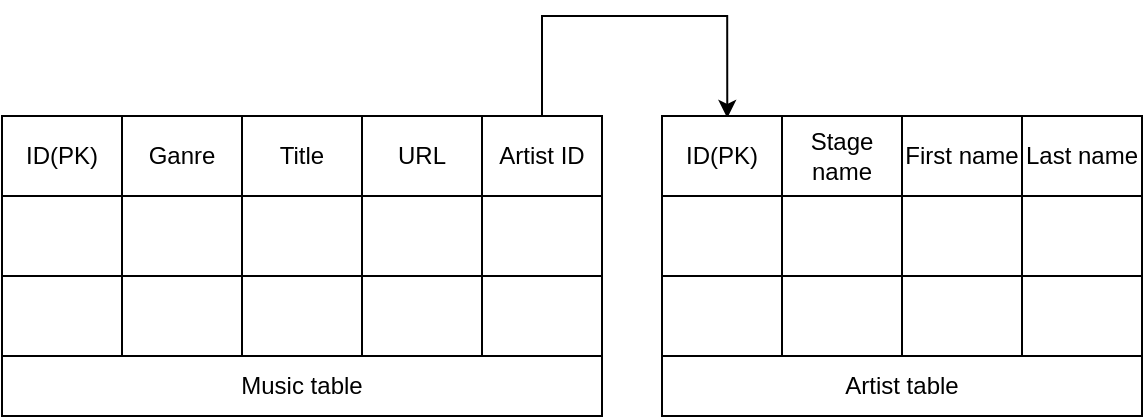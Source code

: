 <mxfile version="14.1.9" type="device"><diagram id="IlP-D4MpiM35ikBqGMbH" name="Page-1"><mxGraphModel dx="782" dy="458" grid="1" gridSize="10" guides="1" tooltips="1" connect="1" arrows="1" fold="1" page="1" pageScale="1" pageWidth="850" pageHeight="1100" math="0" shadow="0"><root><mxCell id="0"/><mxCell id="1" parent="0"/><mxCell id="t7o9kwBDRbdVJ0tchqQz-1" value="" style="shape=table;html=1;whiteSpace=wrap;startSize=0;container=1;collapsible=0;childLayout=tableLayout;" vertex="1" parent="1"><mxGeometry x="80" y="80" width="300" height="120" as="geometry"/></mxCell><mxCell id="t7o9kwBDRbdVJ0tchqQz-2" value="" style="shape=partialRectangle;html=1;whiteSpace=wrap;collapsible=0;dropTarget=0;pointerEvents=0;fillColor=none;top=0;left=0;bottom=0;right=0;points=[[0,0.5],[1,0.5]];portConstraint=eastwest;" vertex="1" parent="t7o9kwBDRbdVJ0tchqQz-1"><mxGeometry width="300" height="40" as="geometry"/></mxCell><mxCell id="t7o9kwBDRbdVJ0tchqQz-3" value="ID(PK)" style="shape=partialRectangle;html=1;whiteSpace=wrap;connectable=0;fillColor=none;top=0;left=0;bottom=0;right=0;overflow=hidden;" vertex="1" parent="t7o9kwBDRbdVJ0tchqQz-2"><mxGeometry width="60" height="40" as="geometry"/></mxCell><mxCell id="t7o9kwBDRbdVJ0tchqQz-4" value="Ganre" style="shape=partialRectangle;html=1;whiteSpace=wrap;connectable=0;fillColor=none;top=0;left=0;bottom=0;right=0;overflow=hidden;" vertex="1" parent="t7o9kwBDRbdVJ0tchqQz-2"><mxGeometry x="60" width="60" height="40" as="geometry"/></mxCell><mxCell id="t7o9kwBDRbdVJ0tchqQz-5" value="Title" style="shape=partialRectangle;html=1;whiteSpace=wrap;connectable=0;fillColor=none;top=0;left=0;bottom=0;right=0;overflow=hidden;" vertex="1" parent="t7o9kwBDRbdVJ0tchqQz-2"><mxGeometry x="120" width="60" height="40" as="geometry"/></mxCell><mxCell id="t7o9kwBDRbdVJ0tchqQz-80" value="URL" style="shape=partialRectangle;html=1;whiteSpace=wrap;connectable=0;fillColor=none;top=0;left=0;bottom=0;right=0;overflow=hidden;" vertex="1" parent="t7o9kwBDRbdVJ0tchqQz-2"><mxGeometry x="180" width="60" height="40" as="geometry"/></mxCell><mxCell id="t7o9kwBDRbdVJ0tchqQz-77" style="shape=partialRectangle;html=1;whiteSpace=wrap;connectable=0;fillColor=none;top=0;left=0;bottom=0;right=0;overflow=hidden;" vertex="1" parent="t7o9kwBDRbdVJ0tchqQz-2"><mxGeometry x="240" width="60" height="40" as="geometry"/></mxCell><mxCell id="t7o9kwBDRbdVJ0tchqQz-6" value="" style="shape=partialRectangle;html=1;whiteSpace=wrap;collapsible=0;dropTarget=0;pointerEvents=0;fillColor=none;top=0;left=0;bottom=0;right=0;points=[[0,0.5],[1,0.5]];portConstraint=eastwest;" vertex="1" parent="t7o9kwBDRbdVJ0tchqQz-1"><mxGeometry y="40" width="300" height="40" as="geometry"/></mxCell><mxCell id="t7o9kwBDRbdVJ0tchqQz-7" value="" style="shape=partialRectangle;html=1;whiteSpace=wrap;connectable=0;fillColor=none;top=0;left=0;bottom=0;right=0;overflow=hidden;" vertex="1" parent="t7o9kwBDRbdVJ0tchqQz-6"><mxGeometry width="60" height="40" as="geometry"/></mxCell><mxCell id="t7o9kwBDRbdVJ0tchqQz-8" value="" style="shape=partialRectangle;html=1;whiteSpace=wrap;connectable=0;fillColor=none;top=0;left=0;bottom=0;right=0;overflow=hidden;" vertex="1" parent="t7o9kwBDRbdVJ0tchqQz-6"><mxGeometry x="60" width="60" height="40" as="geometry"/></mxCell><mxCell id="t7o9kwBDRbdVJ0tchqQz-9" value="" style="shape=partialRectangle;html=1;whiteSpace=wrap;connectable=0;fillColor=none;top=0;left=0;bottom=0;right=0;overflow=hidden;" vertex="1" parent="t7o9kwBDRbdVJ0tchqQz-6"><mxGeometry x="120" width="60" height="40" as="geometry"/></mxCell><mxCell id="t7o9kwBDRbdVJ0tchqQz-81" style="shape=partialRectangle;html=1;whiteSpace=wrap;connectable=0;fillColor=none;top=0;left=0;bottom=0;right=0;overflow=hidden;" vertex="1" parent="t7o9kwBDRbdVJ0tchqQz-6"><mxGeometry x="180" width="60" height="40" as="geometry"/></mxCell><mxCell id="t7o9kwBDRbdVJ0tchqQz-78" style="shape=partialRectangle;html=1;whiteSpace=wrap;connectable=0;fillColor=none;top=0;left=0;bottom=0;right=0;overflow=hidden;" vertex="1" parent="t7o9kwBDRbdVJ0tchqQz-6"><mxGeometry x="240" width="60" height="40" as="geometry"/></mxCell><mxCell id="t7o9kwBDRbdVJ0tchqQz-10" value="" style="shape=partialRectangle;html=1;whiteSpace=wrap;collapsible=0;dropTarget=0;pointerEvents=0;fillColor=none;top=0;left=0;bottom=0;right=0;points=[[0,0.5],[1,0.5]];portConstraint=eastwest;" vertex="1" parent="t7o9kwBDRbdVJ0tchqQz-1"><mxGeometry y="80" width="300" height="40" as="geometry"/></mxCell><mxCell id="t7o9kwBDRbdVJ0tchqQz-11" value="" style="shape=partialRectangle;html=1;whiteSpace=wrap;connectable=0;fillColor=none;top=0;left=0;bottom=0;right=0;overflow=hidden;" vertex="1" parent="t7o9kwBDRbdVJ0tchqQz-10"><mxGeometry width="60" height="40" as="geometry"/></mxCell><mxCell id="t7o9kwBDRbdVJ0tchqQz-12" value="" style="shape=partialRectangle;html=1;whiteSpace=wrap;connectable=0;fillColor=none;top=0;left=0;bottom=0;right=0;overflow=hidden;" vertex="1" parent="t7o9kwBDRbdVJ0tchqQz-10"><mxGeometry x="60" width="60" height="40" as="geometry"/></mxCell><mxCell id="t7o9kwBDRbdVJ0tchqQz-13" value="" style="shape=partialRectangle;html=1;whiteSpace=wrap;connectable=0;fillColor=none;top=0;left=0;bottom=0;right=0;overflow=hidden;" vertex="1" parent="t7o9kwBDRbdVJ0tchqQz-10"><mxGeometry x="120" width="60" height="40" as="geometry"/></mxCell><mxCell id="t7o9kwBDRbdVJ0tchqQz-82" style="shape=partialRectangle;html=1;whiteSpace=wrap;connectable=0;fillColor=none;top=0;left=0;bottom=0;right=0;overflow=hidden;" vertex="1" parent="t7o9kwBDRbdVJ0tchqQz-10"><mxGeometry x="180" width="60" height="40" as="geometry"/></mxCell><mxCell id="t7o9kwBDRbdVJ0tchqQz-79" style="shape=partialRectangle;html=1;whiteSpace=wrap;connectable=0;fillColor=none;top=0;left=0;bottom=0;right=0;overflow=hidden;" vertex="1" parent="t7o9kwBDRbdVJ0tchqQz-10"><mxGeometry x="240" width="60" height="40" as="geometry"/></mxCell><mxCell id="t7o9kwBDRbdVJ0tchqQz-26" value="Music table" style="rounded=0;whiteSpace=wrap;html=1;" vertex="1" parent="1"><mxGeometry x="80" y="200" width="300" height="30" as="geometry"/></mxCell><mxCell id="t7o9kwBDRbdVJ0tchqQz-63" style="edgeStyle=orthogonalEdgeStyle;rounded=0;orthogonalLoop=1;jettySize=auto;html=1;entryX=0.272;entryY=0.025;entryDx=0;entryDy=0;entryPerimeter=0;" edge="1" parent="1" source="t7o9kwBDRbdVJ0tchqQz-27" target="t7o9kwBDRbdVJ0tchqQz-50"><mxGeometry relative="1" as="geometry"><Array as="points"><mxPoint x="350" y="30"/><mxPoint x="443" y="30"/></Array></mxGeometry></mxCell><mxCell id="t7o9kwBDRbdVJ0tchqQz-27" value="Artist ID" style="rounded=0;whiteSpace=wrap;html=1;" vertex="1" parent="1"><mxGeometry x="320" y="80" width="60" height="40" as="geometry"/></mxCell><mxCell id="t7o9kwBDRbdVJ0tchqQz-28" value="" style="rounded=0;whiteSpace=wrap;html=1;" vertex="1" parent="1"><mxGeometry x="260" y="120" width="60" height="40" as="geometry"/></mxCell><mxCell id="t7o9kwBDRbdVJ0tchqQz-29" value="" style="rounded=0;whiteSpace=wrap;html=1;" vertex="1" parent="1"><mxGeometry x="260" y="160" width="60" height="40" as="geometry"/></mxCell><mxCell id="t7o9kwBDRbdVJ0tchqQz-49" value="" style="shape=table;html=1;whiteSpace=wrap;startSize=0;container=1;collapsible=0;childLayout=tableLayout;" vertex="1" parent="1"><mxGeometry x="410" y="80" width="120" height="120" as="geometry"/></mxCell><mxCell id="t7o9kwBDRbdVJ0tchqQz-50" value="" style="shape=partialRectangle;html=1;whiteSpace=wrap;collapsible=0;dropTarget=0;pointerEvents=0;fillColor=none;top=0;left=0;bottom=0;right=0;points=[[0,0.5],[1,0.5]];portConstraint=eastwest;" vertex="1" parent="t7o9kwBDRbdVJ0tchqQz-49"><mxGeometry width="120" height="40" as="geometry"/></mxCell><mxCell id="t7o9kwBDRbdVJ0tchqQz-51" value="ID(PK)" style="shape=partialRectangle;html=1;whiteSpace=wrap;connectable=0;fillColor=none;top=0;left=0;bottom=0;right=0;overflow=hidden;" vertex="1" parent="t7o9kwBDRbdVJ0tchqQz-50"><mxGeometry width="60" height="40" as="geometry"/></mxCell><mxCell id="t7o9kwBDRbdVJ0tchqQz-52" value="Stage name" style="shape=partialRectangle;html=1;whiteSpace=wrap;connectable=0;fillColor=none;top=0;left=0;bottom=0;right=0;overflow=hidden;" vertex="1" parent="t7o9kwBDRbdVJ0tchqQz-50"><mxGeometry x="60" width="60" height="40" as="geometry"/></mxCell><mxCell id="t7o9kwBDRbdVJ0tchqQz-54" value="" style="shape=partialRectangle;html=1;whiteSpace=wrap;collapsible=0;dropTarget=0;pointerEvents=0;fillColor=none;top=0;left=0;bottom=0;right=0;points=[[0,0.5],[1,0.5]];portConstraint=eastwest;" vertex="1" parent="t7o9kwBDRbdVJ0tchqQz-49"><mxGeometry y="40" width="120" height="40" as="geometry"/></mxCell><mxCell id="t7o9kwBDRbdVJ0tchqQz-55" value="" style="shape=partialRectangle;html=1;whiteSpace=wrap;connectable=0;fillColor=none;top=0;left=0;bottom=0;right=0;overflow=hidden;" vertex="1" parent="t7o9kwBDRbdVJ0tchqQz-54"><mxGeometry width="60" height="40" as="geometry"/></mxCell><mxCell id="t7o9kwBDRbdVJ0tchqQz-56" value="" style="shape=partialRectangle;html=1;whiteSpace=wrap;connectable=0;fillColor=none;top=0;left=0;bottom=0;right=0;overflow=hidden;" vertex="1" parent="t7o9kwBDRbdVJ0tchqQz-54"><mxGeometry x="60" width="60" height="40" as="geometry"/></mxCell><mxCell id="t7o9kwBDRbdVJ0tchqQz-58" value="" style="shape=partialRectangle;html=1;whiteSpace=wrap;collapsible=0;dropTarget=0;pointerEvents=0;fillColor=none;top=0;left=0;bottom=0;right=0;points=[[0,0.5],[1,0.5]];portConstraint=eastwest;" vertex="1" parent="t7o9kwBDRbdVJ0tchqQz-49"><mxGeometry y="80" width="120" height="40" as="geometry"/></mxCell><mxCell id="t7o9kwBDRbdVJ0tchqQz-59" value="" style="shape=partialRectangle;html=1;whiteSpace=wrap;connectable=0;fillColor=none;top=0;left=0;bottom=0;right=0;overflow=hidden;" vertex="1" parent="t7o9kwBDRbdVJ0tchqQz-58"><mxGeometry width="60" height="40" as="geometry"/></mxCell><mxCell id="t7o9kwBDRbdVJ0tchqQz-60" value="" style="shape=partialRectangle;html=1;whiteSpace=wrap;connectable=0;fillColor=none;top=0;left=0;bottom=0;right=0;overflow=hidden;" vertex="1" parent="t7o9kwBDRbdVJ0tchqQz-58"><mxGeometry x="60" width="60" height="40" as="geometry"/></mxCell><mxCell id="t7o9kwBDRbdVJ0tchqQz-62" value="Artist table" style="rounded=0;whiteSpace=wrap;html=1;" vertex="1" parent="1"><mxGeometry x="410" y="200" width="240" height="30" as="geometry"/></mxCell><mxCell id="t7o9kwBDRbdVJ0tchqQz-64" value="" style="shape=table;html=1;whiteSpace=wrap;startSize=0;container=1;collapsible=0;childLayout=tableLayout;" vertex="1" parent="1"><mxGeometry x="530" y="80" width="120" height="120" as="geometry"/></mxCell><mxCell id="t7o9kwBDRbdVJ0tchqQz-65" value="" style="shape=partialRectangle;html=1;whiteSpace=wrap;collapsible=0;dropTarget=0;pointerEvents=0;fillColor=none;top=0;left=0;bottom=0;right=0;points=[[0,0.5],[1,0.5]];portConstraint=eastwest;" vertex="1" parent="t7o9kwBDRbdVJ0tchqQz-64"><mxGeometry width="120" height="40" as="geometry"/></mxCell><mxCell id="t7o9kwBDRbdVJ0tchqQz-66" value="First name" style="shape=partialRectangle;html=1;whiteSpace=wrap;connectable=0;fillColor=none;top=0;left=0;bottom=0;right=0;overflow=hidden;" vertex="1" parent="t7o9kwBDRbdVJ0tchqQz-65"><mxGeometry width="60" height="40" as="geometry"/></mxCell><mxCell id="t7o9kwBDRbdVJ0tchqQz-67" value="Last name" style="shape=partialRectangle;html=1;whiteSpace=wrap;connectable=0;fillColor=none;top=0;left=0;bottom=0;right=0;overflow=hidden;" vertex="1" parent="t7o9kwBDRbdVJ0tchqQz-65"><mxGeometry x="60" width="60" height="40" as="geometry"/></mxCell><mxCell id="t7o9kwBDRbdVJ0tchqQz-69" value="" style="shape=partialRectangle;html=1;whiteSpace=wrap;collapsible=0;dropTarget=0;pointerEvents=0;fillColor=none;top=0;left=0;bottom=0;right=0;points=[[0,0.5],[1,0.5]];portConstraint=eastwest;" vertex="1" parent="t7o9kwBDRbdVJ0tchqQz-64"><mxGeometry y="40" width="120" height="40" as="geometry"/></mxCell><mxCell id="t7o9kwBDRbdVJ0tchqQz-70" value="" style="shape=partialRectangle;html=1;whiteSpace=wrap;connectable=0;fillColor=none;top=0;left=0;bottom=0;right=0;overflow=hidden;" vertex="1" parent="t7o9kwBDRbdVJ0tchqQz-69"><mxGeometry width="60" height="40" as="geometry"/></mxCell><mxCell id="t7o9kwBDRbdVJ0tchqQz-71" value="" style="shape=partialRectangle;html=1;whiteSpace=wrap;connectable=0;fillColor=none;top=0;left=0;bottom=0;right=0;overflow=hidden;" vertex="1" parent="t7o9kwBDRbdVJ0tchqQz-69"><mxGeometry x="60" width="60" height="40" as="geometry"/></mxCell><mxCell id="t7o9kwBDRbdVJ0tchqQz-73" value="" style="shape=partialRectangle;html=1;whiteSpace=wrap;collapsible=0;dropTarget=0;pointerEvents=0;fillColor=none;top=0;left=0;bottom=0;right=0;points=[[0,0.5],[1,0.5]];portConstraint=eastwest;" vertex="1" parent="t7o9kwBDRbdVJ0tchqQz-64"><mxGeometry y="80" width="120" height="40" as="geometry"/></mxCell><mxCell id="t7o9kwBDRbdVJ0tchqQz-74" value="" style="shape=partialRectangle;html=1;whiteSpace=wrap;connectable=0;fillColor=none;top=0;left=0;bottom=0;right=0;overflow=hidden;" vertex="1" parent="t7o9kwBDRbdVJ0tchqQz-73"><mxGeometry width="60" height="40" as="geometry"/></mxCell><mxCell id="t7o9kwBDRbdVJ0tchqQz-75" value="" style="shape=partialRectangle;html=1;whiteSpace=wrap;connectable=0;fillColor=none;top=0;left=0;bottom=0;right=0;overflow=hidden;" vertex="1" parent="t7o9kwBDRbdVJ0tchqQz-73"><mxGeometry x="60" width="60" height="40" as="geometry"/></mxCell></root></mxGraphModel></diagram></mxfile>